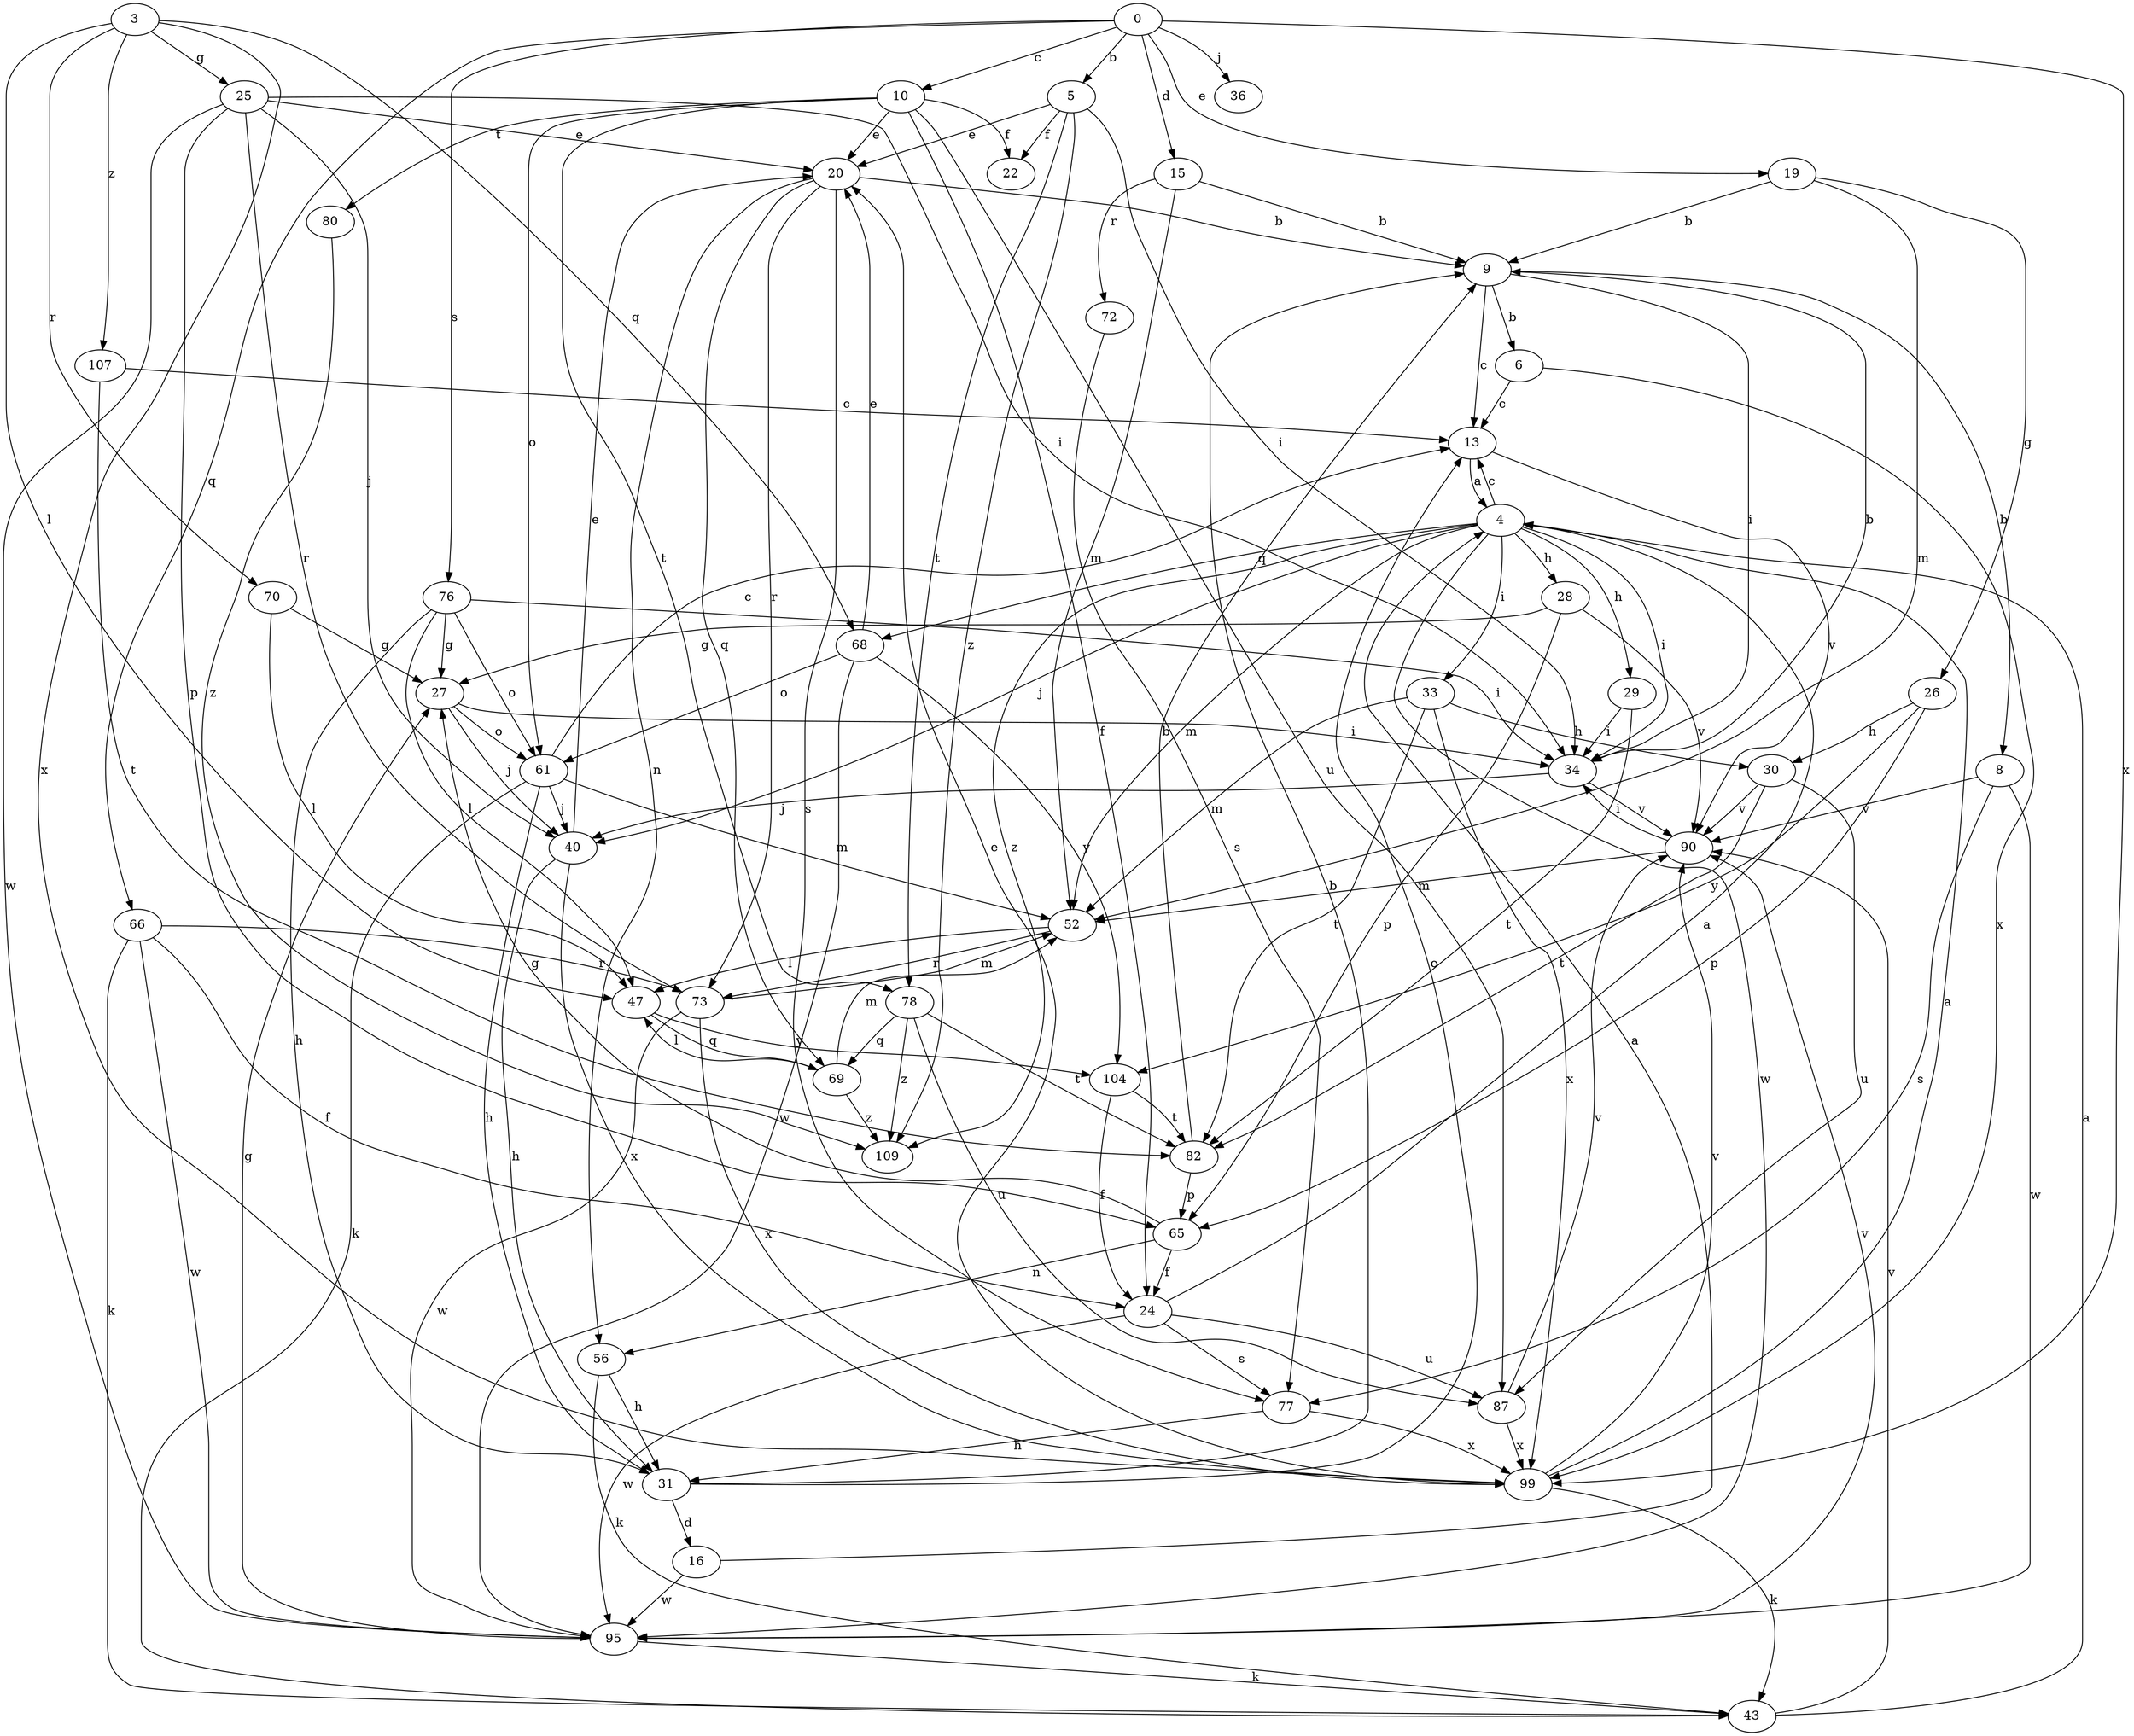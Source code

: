 strict digraph  {
0;
3;
4;
5;
6;
8;
9;
10;
13;
15;
16;
19;
20;
22;
24;
25;
26;
27;
28;
29;
30;
31;
33;
34;
36;
40;
43;
47;
52;
56;
61;
65;
66;
68;
69;
70;
72;
73;
76;
77;
78;
80;
82;
87;
90;
95;
99;
104;
107;
109;
0 -> 5  [label=b];
0 -> 10  [label=c];
0 -> 15  [label=d];
0 -> 19  [label=e];
0 -> 36  [label=j];
0 -> 66  [label=q];
0 -> 76  [label=s];
0 -> 99  [label=x];
3 -> 25  [label=g];
3 -> 47  [label=l];
3 -> 68  [label=q];
3 -> 70  [label=r];
3 -> 99  [label=x];
3 -> 107  [label=z];
4 -> 13  [label=c];
4 -> 28  [label=h];
4 -> 29  [label=h];
4 -> 33  [label=i];
4 -> 34  [label=i];
4 -> 40  [label=j];
4 -> 52  [label=m];
4 -> 68  [label=q];
4 -> 95  [label=w];
4 -> 109  [label=z];
5 -> 20  [label=e];
5 -> 22  [label=f];
5 -> 34  [label=i];
5 -> 78  [label=t];
5 -> 109  [label=z];
6 -> 13  [label=c];
6 -> 99  [label=x];
8 -> 77  [label=s];
8 -> 90  [label=v];
8 -> 95  [label=w];
9 -> 6  [label=b];
9 -> 8  [label=b];
9 -> 13  [label=c];
9 -> 34  [label=i];
10 -> 20  [label=e];
10 -> 22  [label=f];
10 -> 24  [label=f];
10 -> 61  [label=o];
10 -> 78  [label=t];
10 -> 80  [label=t];
10 -> 87  [label=u];
13 -> 4  [label=a];
13 -> 90  [label=v];
15 -> 9  [label=b];
15 -> 52  [label=m];
15 -> 72  [label=r];
16 -> 4  [label=a];
16 -> 95  [label=w];
19 -> 9  [label=b];
19 -> 26  [label=g];
19 -> 52  [label=m];
20 -> 9  [label=b];
20 -> 56  [label=n];
20 -> 69  [label=q];
20 -> 73  [label=r];
20 -> 77  [label=s];
24 -> 4  [label=a];
24 -> 77  [label=s];
24 -> 87  [label=u];
24 -> 95  [label=w];
25 -> 20  [label=e];
25 -> 34  [label=i];
25 -> 40  [label=j];
25 -> 65  [label=p];
25 -> 73  [label=r];
25 -> 95  [label=w];
26 -> 30  [label=h];
26 -> 65  [label=p];
26 -> 104  [label=y];
27 -> 34  [label=i];
27 -> 40  [label=j];
27 -> 61  [label=o];
28 -> 27  [label=g];
28 -> 65  [label=p];
28 -> 90  [label=v];
29 -> 34  [label=i];
29 -> 82  [label=t];
30 -> 82  [label=t];
30 -> 87  [label=u];
30 -> 90  [label=v];
31 -> 9  [label=b];
31 -> 13  [label=c];
31 -> 16  [label=d];
33 -> 30  [label=h];
33 -> 52  [label=m];
33 -> 82  [label=t];
33 -> 99  [label=x];
34 -> 9  [label=b];
34 -> 40  [label=j];
34 -> 90  [label=v];
40 -> 20  [label=e];
40 -> 31  [label=h];
40 -> 99  [label=x];
43 -> 4  [label=a];
43 -> 90  [label=v];
47 -> 69  [label=q];
47 -> 104  [label=y];
52 -> 47  [label=l];
52 -> 73  [label=r];
56 -> 31  [label=h];
56 -> 43  [label=k];
61 -> 13  [label=c];
61 -> 31  [label=h];
61 -> 40  [label=j];
61 -> 43  [label=k];
61 -> 52  [label=m];
65 -> 24  [label=f];
65 -> 27  [label=g];
65 -> 56  [label=n];
66 -> 24  [label=f];
66 -> 43  [label=k];
66 -> 73  [label=r];
66 -> 95  [label=w];
68 -> 20  [label=e];
68 -> 61  [label=o];
68 -> 95  [label=w];
68 -> 104  [label=y];
69 -> 47  [label=l];
69 -> 52  [label=m];
69 -> 109  [label=z];
70 -> 27  [label=g];
70 -> 47  [label=l];
72 -> 77  [label=s];
73 -> 52  [label=m];
73 -> 95  [label=w];
73 -> 99  [label=x];
76 -> 27  [label=g];
76 -> 31  [label=h];
76 -> 34  [label=i];
76 -> 47  [label=l];
76 -> 61  [label=o];
77 -> 31  [label=h];
77 -> 99  [label=x];
78 -> 69  [label=q];
78 -> 82  [label=t];
78 -> 87  [label=u];
78 -> 109  [label=z];
80 -> 109  [label=z];
82 -> 9  [label=b];
82 -> 65  [label=p];
87 -> 90  [label=v];
87 -> 99  [label=x];
90 -> 34  [label=i];
90 -> 52  [label=m];
95 -> 27  [label=g];
95 -> 43  [label=k];
95 -> 90  [label=v];
99 -> 4  [label=a];
99 -> 20  [label=e];
99 -> 43  [label=k];
99 -> 90  [label=v];
104 -> 24  [label=f];
104 -> 82  [label=t];
107 -> 13  [label=c];
107 -> 82  [label=t];
}
